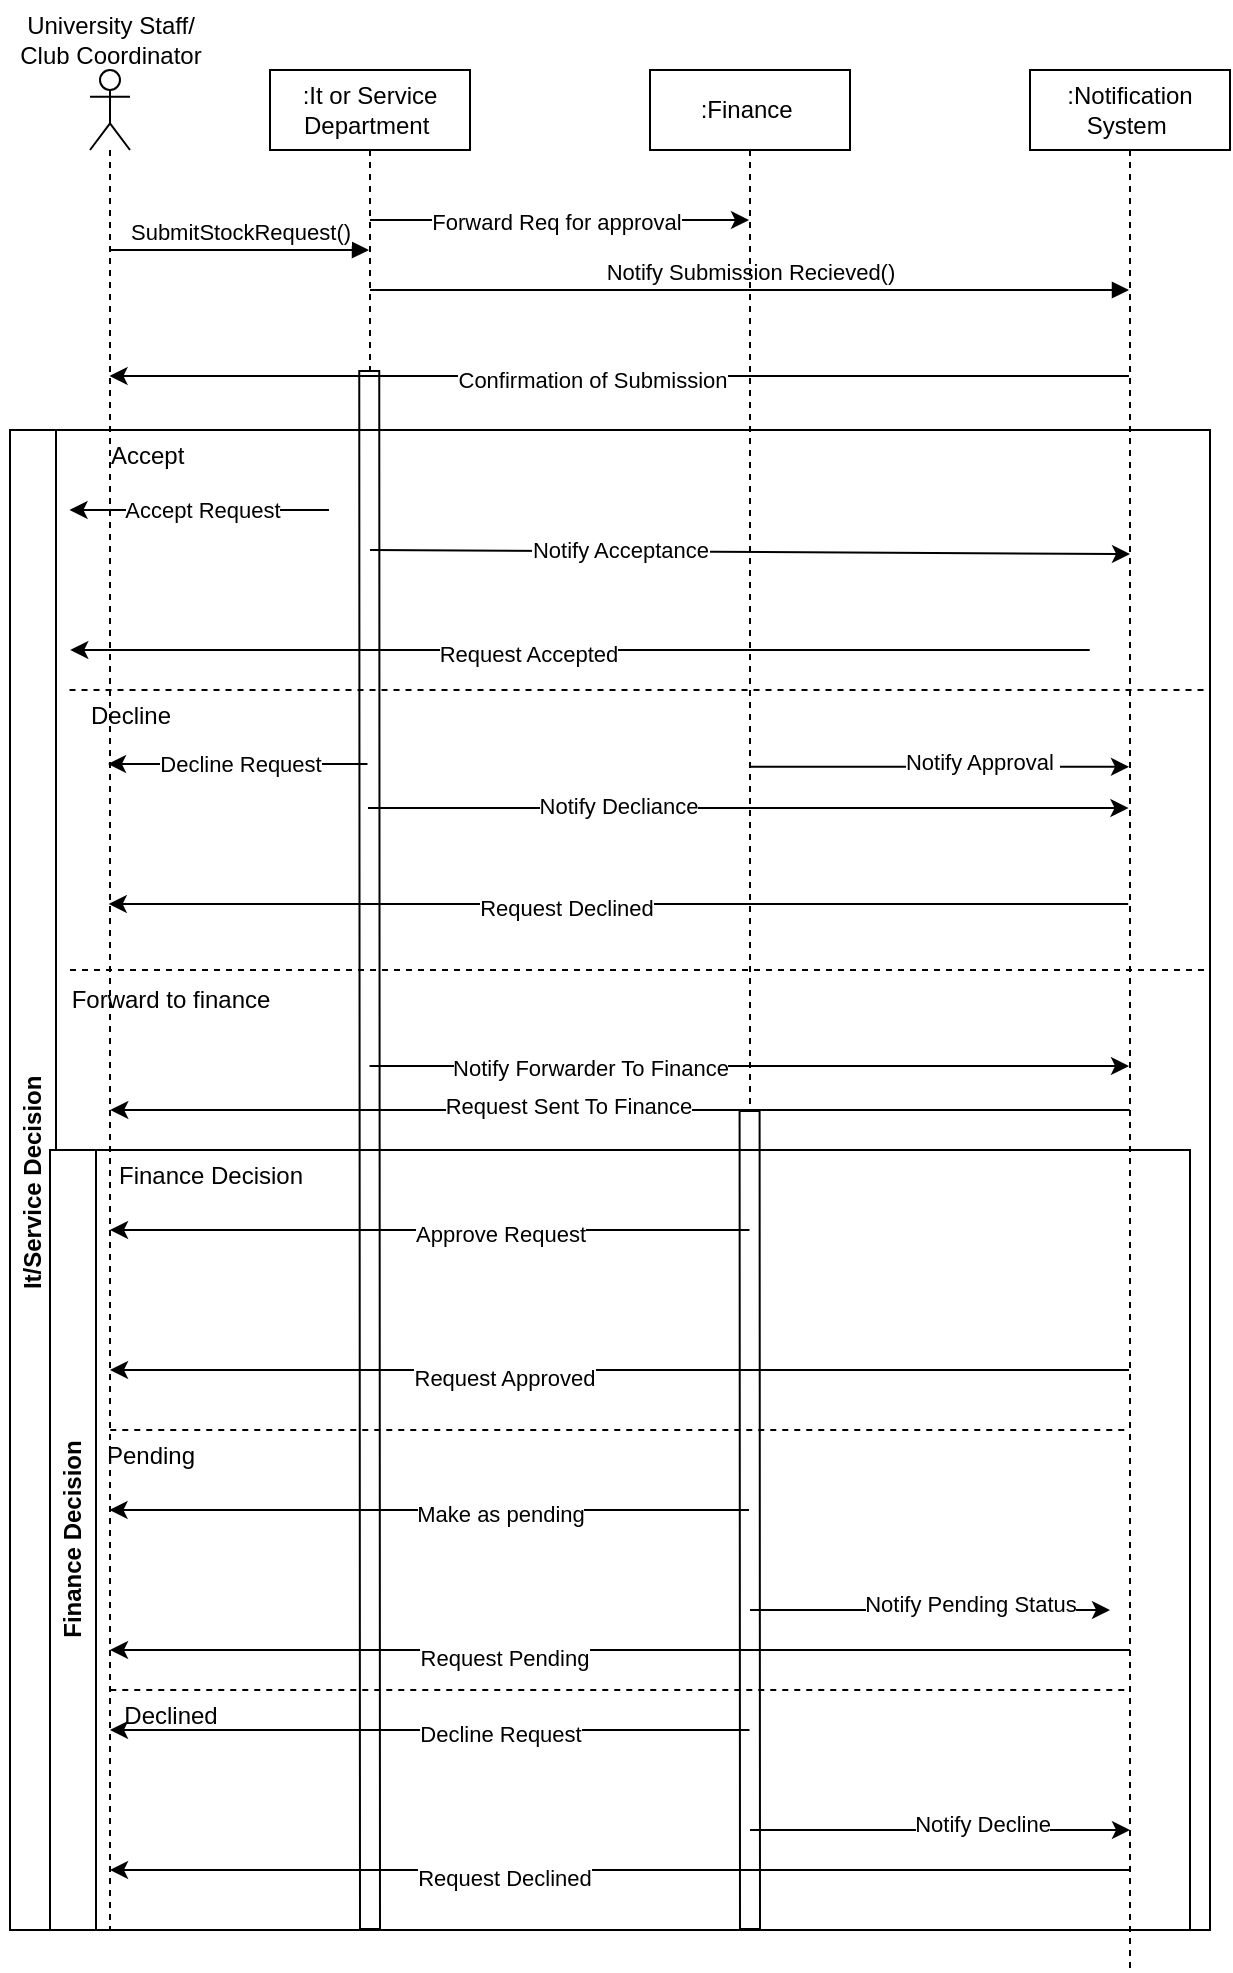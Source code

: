 <mxfile version="27.0.9">
  <diagram name="Page-1" id="4VqU5dPed7CWXqp9l9I1">
    <mxGraphModel dx="1426" dy="785" grid="1" gridSize="10" guides="1" tooltips="1" connect="1" arrows="1" fold="1" page="1" pageScale="1" pageWidth="850" pageHeight="1100" math="0" shadow="0">
      <root>
        <mxCell id="0" />
        <mxCell id="1" parent="0" />
        <mxCell id="HrxNk1Lv7Z8qmX8g74zy-1" value="" style="shape=umlLifeline;participant=umlActor;perimeter=lifelinePerimeter;whiteSpace=wrap;html=1;container=1;collapsible=0;recursiveResize=0;verticalAlign=top;spacingTop=36;outlineConnect=0;" parent="1" vertex="1">
          <mxGeometry x="210" y="120" width="20" height="930" as="geometry" />
        </mxCell>
        <mxCell id="HrxNk1Lv7Z8qmX8g74zy-5" value="SubmitStockRequest()" style="html=1;verticalAlign=bottom;endArrow=block;rounded=0;" parent="HrxNk1Lv7Z8qmX8g74zy-1" target="HrxNk1Lv7Z8qmX8g74zy-2" edge="1">
          <mxGeometry width="80" relative="1" as="geometry">
            <mxPoint x="10" y="90" as="sourcePoint" />
            <mxPoint x="90" y="90" as="targetPoint" />
          </mxGeometry>
        </mxCell>
        <mxCell id="HrxNk1Lv7Z8qmX8g74zy-2" value=":It or Service Department&amp;nbsp;" style="shape=umlLifeline;perimeter=lifelinePerimeter;whiteSpace=wrap;html=1;container=1;collapsible=0;recursiveResize=0;outlineConnect=0;" parent="1" vertex="1">
          <mxGeometry x="300" y="120" width="100" height="150" as="geometry" />
        </mxCell>
        <mxCell id="HrxNk1Lv7Z8qmX8g74zy-6" value="Notify Submission Recieved()" style="html=1;verticalAlign=bottom;endArrow=block;rounded=0;" parent="HrxNk1Lv7Z8qmX8g74zy-2" target="1pNEQWMKTyDYFbz3F2On-1" edge="1">
          <mxGeometry width="80" relative="1" as="geometry">
            <mxPoint x="50" y="110" as="sourcePoint" />
            <mxPoint x="130" y="110" as="targetPoint" />
          </mxGeometry>
        </mxCell>
        <mxCell id="1pNEQWMKTyDYFbz3F2On-67" value="" style="shape=flexArrow;endArrow=none;html=1;rounded=0;startFill=0;" parent="HrxNk1Lv7Z8qmX8g74zy-2" edge="1">
          <mxGeometry width="50" height="50" relative="1" as="geometry">
            <mxPoint x="50" y="930" as="sourcePoint" />
            <mxPoint x="49.63" y="150" as="targetPoint" />
          </mxGeometry>
        </mxCell>
        <mxCell id="HrxNk1Lv7Z8qmX8g74zy-3" value=":Finance&amp;nbsp;" style="shape=umlLifeline;perimeter=lifelinePerimeter;whiteSpace=wrap;html=1;container=1;collapsible=0;recursiveResize=0;outlineConnect=0;" parent="1" vertex="1">
          <mxGeometry x="490" y="120" width="100" height="520" as="geometry" />
        </mxCell>
        <mxCell id="1pNEQWMKTyDYFbz3F2On-72" value="" style="shape=flexArrow;endArrow=none;html=1;rounded=0;startFill=0;" parent="HrxNk1Lv7Z8qmX8g74zy-3" edge="1">
          <mxGeometry width="50" height="50" relative="1" as="geometry">
            <mxPoint x="49.8" y="520" as="sourcePoint" />
            <mxPoint x="50" y="930" as="targetPoint" />
          </mxGeometry>
        </mxCell>
        <mxCell id="HrxNk1Lv7Z8qmX8g74zy-4" value="University Staff/&lt;div&gt;Club Coordinator&lt;/div&gt;" style="text;html=1;align=center;verticalAlign=middle;resizable=0;points=[];autosize=1;strokeColor=none;fillColor=none;" parent="1" vertex="1">
          <mxGeometry x="165" y="85" width="110" height="40" as="geometry" />
        </mxCell>
        <mxCell id="1pNEQWMKTyDYFbz3F2On-1" value=":Notification System&amp;nbsp;" style="shape=umlLifeline;perimeter=lifelinePerimeter;whiteSpace=wrap;html=1;container=1;collapsible=0;recursiveResize=0;outlineConnect=0;" parent="1" vertex="1">
          <mxGeometry x="680" y="120" width="100" height="950" as="geometry" />
        </mxCell>
        <mxCell id="1pNEQWMKTyDYFbz3F2On-5" value="" style="endArrow=classic;html=1;rounded=0;" parent="1" edge="1">
          <mxGeometry width="50" height="50" relative="1" as="geometry">
            <mxPoint x="729.5" y="273.0" as="sourcePoint" />
            <mxPoint x="219.759" y="273.0" as="targetPoint" />
          </mxGeometry>
        </mxCell>
        <mxCell id="1pNEQWMKTyDYFbz3F2On-8" value="Confirmation of Submission" style="edgeLabel;html=1;align=center;verticalAlign=middle;resizable=0;points=[];" parent="1pNEQWMKTyDYFbz3F2On-5" vertex="1" connectable="0">
          <mxGeometry x="0.053" y="2" relative="1" as="geometry">
            <mxPoint as="offset" />
          </mxGeometry>
        </mxCell>
        <mxCell id="1pNEQWMKTyDYFbz3F2On-9" value="It/Service Decision&amp;nbsp;" style="swimlane;horizontal=0;whiteSpace=wrap;html=1;" parent="1" vertex="1">
          <mxGeometry x="170" y="300" width="600" height="750" as="geometry" />
        </mxCell>
        <mxCell id="1pNEQWMKTyDYFbz3F2On-13" value="" style="endArrow=classic;html=1;rounded=0;" parent="1pNEQWMKTyDYFbz3F2On-9" edge="1">
          <mxGeometry width="50" height="50" relative="1" as="geometry">
            <mxPoint x="159.5" y="40.0" as="sourcePoint" />
            <mxPoint x="29.759" y="40.0" as="targetPoint" />
          </mxGeometry>
        </mxCell>
        <mxCell id="1pNEQWMKTyDYFbz3F2On-14" value="Accept Request" style="edgeLabel;html=1;align=center;verticalAlign=middle;resizable=0;points=[];" parent="1pNEQWMKTyDYFbz3F2On-13" vertex="1" connectable="0">
          <mxGeometry x="0.215" relative="1" as="geometry">
            <mxPoint x="15" as="offset" />
          </mxGeometry>
        </mxCell>
        <mxCell id="1pNEQWMKTyDYFbz3F2On-17" value="" style="endArrow=classic;html=1;rounded=0;" parent="1pNEQWMKTyDYFbz3F2On-9" edge="1">
          <mxGeometry width="50" height="50" relative="1" as="geometry">
            <mxPoint x="539.87" y="110.0" as="sourcePoint" />
            <mxPoint x="30.129" y="110.0" as="targetPoint" />
          </mxGeometry>
        </mxCell>
        <mxCell id="1pNEQWMKTyDYFbz3F2On-18" value="Request Accepted" style="edgeLabel;html=1;align=center;verticalAlign=middle;resizable=0;points=[];" parent="1pNEQWMKTyDYFbz3F2On-17" vertex="1" connectable="0">
          <mxGeometry x="0.104" y="2" relative="1" as="geometry">
            <mxPoint as="offset" />
          </mxGeometry>
        </mxCell>
        <mxCell id="1pNEQWMKTyDYFbz3F2On-20" value="" style="endArrow=none;dashed=1;html=1;rounded=0;" parent="1pNEQWMKTyDYFbz3F2On-9" edge="1">
          <mxGeometry width="50" height="50" relative="1" as="geometry">
            <mxPoint x="29.759" y="130.0" as="sourcePoint" />
            <mxPoint x="600" y="130" as="targetPoint" />
          </mxGeometry>
        </mxCell>
        <mxCell id="1pNEQWMKTyDYFbz3F2On-21" value="Decline" style="text;html=1;align=center;verticalAlign=middle;resizable=0;points=[];autosize=1;strokeColor=none;fillColor=none;" parent="1pNEQWMKTyDYFbz3F2On-9" vertex="1">
          <mxGeometry x="30" y="128" width="60" height="30" as="geometry" />
        </mxCell>
        <mxCell id="1pNEQWMKTyDYFbz3F2On-31" value="" style="endArrow=none;dashed=1;html=1;rounded=0;" parent="1pNEQWMKTyDYFbz3F2On-9" edge="1">
          <mxGeometry width="50" height="50" relative="1" as="geometry">
            <mxPoint x="30" y="270" as="sourcePoint" />
            <mxPoint x="600" y="270" as="targetPoint" />
          </mxGeometry>
        </mxCell>
        <mxCell id="1pNEQWMKTyDYFbz3F2On-32" value="Forward to finance" style="text;html=1;align=center;verticalAlign=middle;resizable=0;points=[];autosize=1;strokeColor=none;fillColor=none;" parent="1pNEQWMKTyDYFbz3F2On-9" vertex="1">
          <mxGeometry x="20" y="270" width="120" height="30" as="geometry" />
        </mxCell>
        <mxCell id="1pNEQWMKTyDYFbz3F2On-37" value="" style="endArrow=classic;html=1;rounded=0;" parent="1pNEQWMKTyDYFbz3F2On-9" edge="1">
          <mxGeometry width="50" height="50" relative="1" as="geometry">
            <mxPoint x="559.87" y="340.0" as="sourcePoint" />
            <mxPoint x="50.129" y="340.0" as="targetPoint" />
          </mxGeometry>
        </mxCell>
        <mxCell id="1pNEQWMKTyDYFbz3F2On-38" value="Request Sent To Finance" style="edgeLabel;html=1;align=center;verticalAlign=middle;resizable=0;points=[];" parent="1pNEQWMKTyDYFbz3F2On-37" vertex="1" connectable="0">
          <mxGeometry x="0.262" y="-2" relative="1" as="geometry">
            <mxPoint x="40" as="offset" />
          </mxGeometry>
        </mxCell>
        <mxCell id="1pNEQWMKTyDYFbz3F2On-39" value="Finance Decision" style="swimlane;horizontal=0;whiteSpace=wrap;html=1;" parent="1pNEQWMKTyDYFbz3F2On-9" vertex="1">
          <mxGeometry x="20" y="360" width="570" height="390" as="geometry" />
        </mxCell>
        <mxCell id="1pNEQWMKTyDYFbz3F2On-41" value="" style="endArrow=classic;html=1;rounded=0;" parent="1pNEQWMKTyDYFbz3F2On-39" edge="1">
          <mxGeometry width="50" height="50" relative="1" as="geometry">
            <mxPoint x="349.74" y="40.0" as="sourcePoint" />
            <mxPoint x="29.999" y="40.0" as="targetPoint" />
          </mxGeometry>
        </mxCell>
        <mxCell id="1pNEQWMKTyDYFbz3F2On-42" value="Approve Request" style="edgeLabel;html=1;align=center;verticalAlign=middle;resizable=0;points=[];" parent="1pNEQWMKTyDYFbz3F2On-41" vertex="1" connectable="0">
          <mxGeometry x="-0.222" y="2" relative="1" as="geometry">
            <mxPoint as="offset" />
          </mxGeometry>
        </mxCell>
        <mxCell id="1pNEQWMKTyDYFbz3F2On-47" value="" style="endArrow=none;dashed=1;html=1;rounded=0;" parent="1pNEQWMKTyDYFbz3F2On-39" edge="1">
          <mxGeometry width="50" height="50" relative="1" as="geometry">
            <mxPoint x="30.129" y="140.0" as="sourcePoint" />
            <mxPoint x="539.87" y="140.0" as="targetPoint" />
          </mxGeometry>
        </mxCell>
        <mxCell id="1pNEQWMKTyDYFbz3F2On-53" value="" style="endArrow=classic;html=1;rounded=0;" parent="1pNEQWMKTyDYFbz3F2On-39" edge="1">
          <mxGeometry width="50" height="50" relative="1" as="geometry">
            <mxPoint x="349.5" y="180" as="sourcePoint" />
            <mxPoint x="29.759" y="180" as="targetPoint" />
          </mxGeometry>
        </mxCell>
        <mxCell id="1pNEQWMKTyDYFbz3F2On-54" value="Make as pending" style="edgeLabel;html=1;align=center;verticalAlign=middle;resizable=0;points=[];" parent="1pNEQWMKTyDYFbz3F2On-53" vertex="1" connectable="0">
          <mxGeometry x="-0.222" y="2" relative="1" as="geometry">
            <mxPoint as="offset" />
          </mxGeometry>
        </mxCell>
        <mxCell id="1pNEQWMKTyDYFbz3F2On-55" value="" style="endArrow=classic;html=1;rounded=0;" parent="1pNEQWMKTyDYFbz3F2On-39" edge="1">
          <mxGeometry width="50" height="50" relative="1" as="geometry">
            <mxPoint x="350" y="230.0" as="sourcePoint" />
            <mxPoint x="530" y="230.0" as="targetPoint" />
          </mxGeometry>
        </mxCell>
        <mxCell id="1pNEQWMKTyDYFbz3F2On-56" value="Notify Pending Status" style="edgeLabel;html=1;align=center;verticalAlign=middle;resizable=0;points=[];" parent="1pNEQWMKTyDYFbz3F2On-55" vertex="1" connectable="0">
          <mxGeometry x="0.223" y="3" relative="1" as="geometry">
            <mxPoint as="offset" />
          </mxGeometry>
        </mxCell>
        <mxCell id="1pNEQWMKTyDYFbz3F2On-57" value="" style="endArrow=classic;html=1;rounded=0;" parent="1pNEQWMKTyDYFbz3F2On-39" edge="1">
          <mxGeometry width="50" height="50" relative="1" as="geometry">
            <mxPoint x="540" y="250.0" as="sourcePoint" />
            <mxPoint x="30" y="250.0" as="targetPoint" />
            <Array as="points">
              <mxPoint x="280" y="250.0" />
            </Array>
          </mxGeometry>
        </mxCell>
        <mxCell id="1pNEQWMKTyDYFbz3F2On-58" value="Request Pending" style="edgeLabel;html=1;align=center;verticalAlign=middle;resizable=0;points=[];" parent="1pNEQWMKTyDYFbz3F2On-57" vertex="1" connectable="0">
          <mxGeometry x="0.228" y="4" relative="1" as="geometry">
            <mxPoint as="offset" />
          </mxGeometry>
        </mxCell>
        <mxCell id="1pNEQWMKTyDYFbz3F2On-59" value="" style="endArrow=classic;html=1;rounded=0;" parent="1pNEQWMKTyDYFbz3F2On-39" edge="1">
          <mxGeometry width="50" height="50" relative="1" as="geometry">
            <mxPoint x="349.74" y="290" as="sourcePoint" />
            <mxPoint x="29.999" y="290" as="targetPoint" />
          </mxGeometry>
        </mxCell>
        <mxCell id="1pNEQWMKTyDYFbz3F2On-60" value="Decline Request" style="edgeLabel;html=1;align=center;verticalAlign=middle;resizable=0;points=[];" parent="1pNEQWMKTyDYFbz3F2On-59" vertex="1" connectable="0">
          <mxGeometry x="-0.222" y="2" relative="1" as="geometry">
            <mxPoint as="offset" />
          </mxGeometry>
        </mxCell>
        <mxCell id="1pNEQWMKTyDYFbz3F2On-61" value="" style="endArrow=classic;html=1;rounded=0;" parent="1pNEQWMKTyDYFbz3F2On-39" edge="1">
          <mxGeometry width="50" height="50" relative="1" as="geometry">
            <mxPoint x="350" y="340" as="sourcePoint" />
            <mxPoint x="540" y="340.0" as="targetPoint" />
          </mxGeometry>
        </mxCell>
        <mxCell id="1pNEQWMKTyDYFbz3F2On-62" value="Notify Decline" style="edgeLabel;html=1;align=center;verticalAlign=middle;resizable=0;points=[];" parent="1pNEQWMKTyDYFbz3F2On-61" vertex="1" connectable="0">
          <mxGeometry x="0.223" y="3" relative="1" as="geometry">
            <mxPoint as="offset" />
          </mxGeometry>
        </mxCell>
        <mxCell id="1pNEQWMKTyDYFbz3F2On-63" value="" style="endArrow=classic;html=1;rounded=0;" parent="1pNEQWMKTyDYFbz3F2On-39" edge="1">
          <mxGeometry width="50" height="50" relative="1" as="geometry">
            <mxPoint x="540" y="360.0" as="sourcePoint" />
            <mxPoint x="30" y="360.0" as="targetPoint" />
            <Array as="points">
              <mxPoint x="280" y="360.0" />
            </Array>
          </mxGeometry>
        </mxCell>
        <mxCell id="1pNEQWMKTyDYFbz3F2On-64" value="Request Declined" style="edgeLabel;html=1;align=center;verticalAlign=middle;resizable=0;points=[];" parent="1pNEQWMKTyDYFbz3F2On-63" vertex="1" connectable="0">
          <mxGeometry x="0.228" y="4" relative="1" as="geometry">
            <mxPoint as="offset" />
          </mxGeometry>
        </mxCell>
        <mxCell id="1pNEQWMKTyDYFbz3F2On-65" value="" style="endArrow=none;dashed=1;html=1;rounded=0;" parent="1pNEQWMKTyDYFbz3F2On-39" edge="1">
          <mxGeometry width="50" height="50" relative="1" as="geometry">
            <mxPoint x="30.13" y="270" as="sourcePoint" />
            <mxPoint x="539.871" y="270" as="targetPoint" />
          </mxGeometry>
        </mxCell>
        <mxCell id="1pNEQWMKTyDYFbz3F2On-15" value="" style="endArrow=classic;html=1;rounded=0;" parent="1" edge="1">
          <mxGeometry width="50" height="50" relative="1" as="geometry">
            <mxPoint x="350" y="360" as="sourcePoint" />
            <mxPoint x="730" y="362" as="targetPoint" />
          </mxGeometry>
        </mxCell>
        <mxCell id="1pNEQWMKTyDYFbz3F2On-16" value="Notify Acceptance" style="edgeLabel;html=1;align=center;verticalAlign=middle;resizable=0;points=[];" parent="1pNEQWMKTyDYFbz3F2On-15" vertex="1" connectable="0">
          <mxGeometry x="-0.345" y="1" relative="1" as="geometry">
            <mxPoint as="offset" />
          </mxGeometry>
        </mxCell>
        <mxCell id="1pNEQWMKTyDYFbz3F2On-19" value="Accept&amp;nbsp;" style="text;html=1;align=center;verticalAlign=middle;resizable=0;points=[];autosize=1;strokeColor=none;fillColor=none;" parent="1" vertex="1">
          <mxGeometry x="210" y="298" width="60" height="30" as="geometry" />
        </mxCell>
        <mxCell id="1pNEQWMKTyDYFbz3F2On-22" value="" style="endArrow=classic;html=1;rounded=0;" parent="1" edge="1">
          <mxGeometry width="50" height="50" relative="1" as="geometry">
            <mxPoint x="348.741" y="467" as="sourcePoint" />
            <mxPoint x="219" y="467" as="targetPoint" />
          </mxGeometry>
        </mxCell>
        <mxCell id="1pNEQWMKTyDYFbz3F2On-23" value="Decline Request" style="edgeLabel;html=1;align=center;verticalAlign=middle;resizable=0;points=[];" parent="1pNEQWMKTyDYFbz3F2On-22" vertex="1" connectable="0">
          <mxGeometry x="0.215" relative="1" as="geometry">
            <mxPoint x="15" as="offset" />
          </mxGeometry>
        </mxCell>
        <mxCell id="1pNEQWMKTyDYFbz3F2On-24" value="" style="endArrow=classic;html=1;rounded=0;" parent="1" edge="1">
          <mxGeometry width="50" height="50" relative="1" as="geometry">
            <mxPoint x="729.111" y="537" as="sourcePoint" />
            <mxPoint x="219.37" y="537" as="targetPoint" />
          </mxGeometry>
        </mxCell>
        <mxCell id="1pNEQWMKTyDYFbz3F2On-25" value="Request Declined" style="edgeLabel;html=1;align=center;verticalAlign=middle;resizable=0;points=[];" parent="1pNEQWMKTyDYFbz3F2On-24" vertex="1" connectable="0">
          <mxGeometry x="0.104" y="2" relative="1" as="geometry">
            <mxPoint as="offset" />
          </mxGeometry>
        </mxCell>
        <mxCell id="1pNEQWMKTyDYFbz3F2On-26" value="" style="endArrow=classic;html=1;rounded=0;" parent="1" edge="1">
          <mxGeometry width="50" height="50" relative="1" as="geometry">
            <mxPoint x="349.0" y="489.0" as="sourcePoint" />
            <mxPoint x="729.241" y="489.0" as="targetPoint" />
          </mxGeometry>
        </mxCell>
        <mxCell id="1pNEQWMKTyDYFbz3F2On-27" value="Notify Decliance" style="edgeLabel;html=1;align=center;verticalAlign=middle;resizable=0;points=[];" parent="1pNEQWMKTyDYFbz3F2On-26" vertex="1" connectable="0">
          <mxGeometry x="-0.345" y="1" relative="1" as="geometry">
            <mxPoint as="offset" />
          </mxGeometry>
        </mxCell>
        <mxCell id="1pNEQWMKTyDYFbz3F2On-33" value="" style="endArrow=classic;html=1;rounded=0;" parent="1" source="HrxNk1Lv7Z8qmX8g74zy-2" target="HrxNk1Lv7Z8qmX8g74zy-3" edge="1">
          <mxGeometry width="50" height="50" relative="1" as="geometry">
            <mxPoint x="400" y="690" as="sourcePoint" />
            <mxPoint x="450" y="640" as="targetPoint" />
          </mxGeometry>
        </mxCell>
        <mxCell id="1pNEQWMKTyDYFbz3F2On-34" value="Forward Req for approval" style="edgeLabel;html=1;align=center;verticalAlign=middle;resizable=0;points=[];" parent="1pNEQWMKTyDYFbz3F2On-33" vertex="1" connectable="0">
          <mxGeometry x="-0.171" y="-1" relative="1" as="geometry">
            <mxPoint x="14" as="offset" />
          </mxGeometry>
        </mxCell>
        <mxCell id="1pNEQWMKTyDYFbz3F2On-35" value="" style="endArrow=classic;html=1;rounded=0;" parent="1" edge="1">
          <mxGeometry width="50" height="50" relative="1" as="geometry">
            <mxPoint x="349.759" y="618.0" as="sourcePoint" />
            <mxPoint x="729.5" y="618.0" as="targetPoint" />
          </mxGeometry>
        </mxCell>
        <mxCell id="1pNEQWMKTyDYFbz3F2On-36" value="Notify Forwarder To Finance" style="edgeLabel;html=1;align=center;verticalAlign=middle;resizable=0;points=[];" parent="1pNEQWMKTyDYFbz3F2On-35" vertex="1" connectable="0">
          <mxGeometry x="-0.422" y="-1" relative="1" as="geometry">
            <mxPoint as="offset" />
          </mxGeometry>
        </mxCell>
        <mxCell id="1pNEQWMKTyDYFbz3F2On-40" value="Finance Decision" style="text;html=1;align=center;verticalAlign=middle;resizable=0;points=[];autosize=1;strokeColor=none;fillColor=none;" parent="1" vertex="1">
          <mxGeometry x="210" y="658" width="120" height="30" as="geometry" />
        </mxCell>
        <mxCell id="1pNEQWMKTyDYFbz3F2On-45" value="" style="endArrow=classic;html=1;rounded=0;" parent="1" source="1pNEQWMKTyDYFbz3F2On-1" target="HrxNk1Lv7Z8qmX8g74zy-1" edge="1">
          <mxGeometry width="50" height="50" relative="1" as="geometry">
            <mxPoint x="400" y="770" as="sourcePoint" />
            <mxPoint x="450" y="720" as="targetPoint" />
            <Array as="points">
              <mxPoint x="470" y="770" />
            </Array>
          </mxGeometry>
        </mxCell>
        <mxCell id="1pNEQWMKTyDYFbz3F2On-46" value="Request Approved" style="edgeLabel;html=1;align=center;verticalAlign=middle;resizable=0;points=[];" parent="1pNEQWMKTyDYFbz3F2On-45" vertex="1" connectable="0">
          <mxGeometry x="0.228" y="4" relative="1" as="geometry">
            <mxPoint as="offset" />
          </mxGeometry>
        </mxCell>
        <mxCell id="1pNEQWMKTyDYFbz3F2On-48" value="Pending" style="text;html=1;align=center;verticalAlign=middle;resizable=0;points=[];autosize=1;strokeColor=none;fillColor=none;" parent="1" vertex="1">
          <mxGeometry x="205" y="798" width="70" height="30" as="geometry" />
        </mxCell>
        <mxCell id="1pNEQWMKTyDYFbz3F2On-43" value="" style="endArrow=classic;html=1;rounded=0;exitX=0.5;exitY=0.67;exitDx=0;exitDy=0;exitPerimeter=0;" parent="1" source="HrxNk1Lv7Z8qmX8g74zy-3" target="1pNEQWMKTyDYFbz3F2On-1" edge="1">
          <mxGeometry width="50" height="50" relative="1" as="geometry">
            <mxPoint x="550" y="750" as="sourcePoint" />
            <mxPoint x="600" y="700" as="targetPoint" />
          </mxGeometry>
        </mxCell>
        <mxCell id="1pNEQWMKTyDYFbz3F2On-44" value="Notify Approval&amp;nbsp;" style="edgeLabel;html=1;align=center;verticalAlign=middle;resizable=0;points=[];" parent="1pNEQWMKTyDYFbz3F2On-43" vertex="1" connectable="0">
          <mxGeometry x="0.223" y="3" relative="1" as="geometry">
            <mxPoint as="offset" />
          </mxGeometry>
        </mxCell>
        <mxCell id="1pNEQWMKTyDYFbz3F2On-66" value="Declined" style="text;html=1;align=center;verticalAlign=middle;resizable=0;points=[];autosize=1;strokeColor=none;fillColor=none;" parent="1" vertex="1">
          <mxGeometry x="215" y="928" width="70" height="30" as="geometry" />
        </mxCell>
      </root>
    </mxGraphModel>
  </diagram>
</mxfile>
